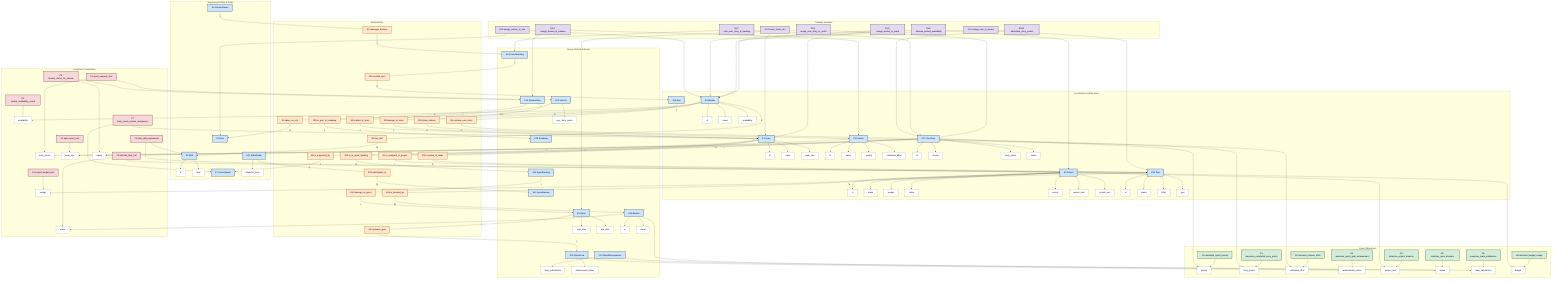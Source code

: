 graph TD
    %% ------------------------------------------
    %% 1. Style & Color Definitions
    %% ------------------------------------------
    classDef entity fill:#cce5ff,stroke:#333,stroke-width:2px,color:#000;
    classDef attribute fill:#ffffff,stroke:#666,stroke-width:1px,color:#000;
    classDef relation fill:#ffe6cc,stroke:#b35900,stroke-width:2px,color:#000;
    classDef goal fill:#d4edda,stroke:#155724,stroke-width:2px,color:#000;
    classDef condition fill:#f8d7da,stroke:#721c24,stroke-width:2px,color:#000;
    classDef dv fill:#e2d9f3,stroke:#493267,stroke-width:2px,color:#000;

    %% ------------------------------------------
    %% 2. Entities and their Attributes
    %% ------------------------------------------
    subgraph "Core Entities & Work Items"
        E0["E0 Project"]:::entity
        E0 --> A0_id["id"]:::attribute
        E0 --> A0_name["name"]:::attribute
        E0 --> A0_budget["budget"]:::attribute
        E0 --> A0_status["status"]:::attribute
        E0 --> A0_priority["priority"]:::attribute
        E0 --> A0_start["project_start"]:::attribute
        E0 --> A0_end["project_end"]:::attribute

        E1["E1 Team"]:::entity
        E1 --> A1_id["id"]:::attribute
        E1 --> A1_name["name"]:::attribute
        E1 --> A1_size["team_size"]:::attribute

        E2["E2 Worker"]:::entity
        E2 --> A2_id["id"]:::attribute
        E2 --> A2_name["name"]:::attribute
        E2 --> A2_availability["availability"]:::attribute

        E3["E3 Feature"]:::entity
        E3 --> A3_id["id"]:::attribute
        E3 --> A3_status["status"]:::attribute
        E3 --> A3_priority["priority"]:::attribute
        E3 --> A3_effort["estimated_effort"]:::attribute

        E16["E16 Epic"]:::entity
        E17["E17 UserStory"]:::entity
        E17 --> A17_id["id"]:::attribute
        E17 --> A17_priority["priority"]:::attribute
        E17 --> A17_sp["story_points"]:::attribute
        E17 --> A17_status["status"]:::attribute
        
        E18["E18 Task"]:::entity
        E18 --> A18_id["id"]:::attribute
        E18 --> A18_status["status"]:::attribute
        E18 --> A18_effort["effort"]:::attribute
        E18 --> A18_type["type"]:::attribute
    end

    subgraph "Supporting Entities & Roles"
        E4["E4 Skill"]:::entity
        E4 --> A4_id["id"]:::attribute
        E4 --> A4_level["level"]:::attribute

        E5["E5 Role"]:::entity
        E6["E6 ProductOwner"]:::entity
        E7["E7 ScrumMaster"]:::entity
        E21["E21 Stakeholder"]:::entity
        E21 --> A21_influence["influence_level"]:::attribute
    end

    subgraph "Scrum Artifacts & Events"
        E8["E8 ProductBacklog"]:::entity
        E9["E9 Sprint"]:::entity
        E9 --> A9_start["start_date"]:::attribute
        E9 --> A9_end["end_date"]:::attribute
        
        E12["E12 SprintReview"]:::entity
        E13["E13 SprintRetrospective"]:::entity
        E13 --> A13_satisfaction["team_satisfaction"]:::attribute
        
        E14["E14 SprintBacklog"]:::entity
        E15["E15 SprintGoal"]:::entity
        E15 --> A15_status["achievement_status"]:::attribute
        
        E20["E20 Blocker"]:::entity
        E20 --> A20_id["id"]:::attribute
        E20 --> A20_status["status"]:::attribute
        
        E22["E22 Velocity"]:::entity
        E22 --> A22_avg["avg._story_points"]:::attribute
        
        E23["E23 ReleasePlan"]:::entity
        E24["E24 Roadmap"]:::entity
    end

    %% ------------------------------------------
    %% 3. Relationships between Entities
    %% ------------------------------------------
    subgraph "Relationships"
        R1["R1 is_assigned_to_project"]:::relation
        E1 -- N --- R1 -- 1 --> E0
        
        R2["R2 belongs_to_team"]:::relation
        E2 -- N --- R2 -- 1 --> E1
        
        R3["R3 has_skill"]:::relation
        E2 -- N --- R3 -- M --> E4
        
        R4["R4 takes_on_role"]:::relation
        E2 -- N --- R4 -- M --> E5
        
        R5["R5 manages_backlog"]:::relation
        E6 -- 1 --- R5 -- 1 --> E8
        
        R6["R6 is_supported_by"]:::relation
        E1 -- 1 --- R6 -- 1 --> E7
        
        R8["R8 contains_epic"]:::relation
        E8 -- 1 --- R8 -- N --> E16
        
        R9["R9 contains_user_story"]:::relation
        E16 -- 1 --- R9 -- N --> E17
        
        R10["R10 consists_of_tasks"]:::relation
        E17 -- 1 --- R10 -- N --> E18
        
        R11["R11 is_in_sprint_backlog"]:::relation
        E17 -- N --- R11 -- M --> E14
        
        R12["R12 belongs_to_sprint"]:::relation
        E14 -- 1 --- R12 -- 1 --> E9
        
        R13["R13 pursues_goal"]:::relation
        E9 -- 1 --- R13 -- 1 --> E15
        
        R16["R16 is_blocked_by"]:::relation
        E18 -- N --- R16 -- M --> E20
        
        R17["R17 participates_in"]:::relation
        E21 -- N --- R17 -- M --> E12
        
        R19["R19 refers_to_team"]:::relation
        E22 -- 1 --- R19 -- 1 --> E1
        
        R20["R20 plans_release"]:::relation
        E23 -- 1 --- R20 -- N --> E3
        
        R21["R21 is_part_of_roadmap"]:::relation
        E23 -- N --- R21 -- 1 --> E24
    end

    %% ------------------------------------------
    %% 4. Goals linked to Entities/Attributes
    %% ------------------------------------------
    subgraph "Goals (Objectives)"
        G0["G0 maximize_sprint_priority"]:::goal
        G0 --> A17_p_G0["priority"]:::attribute
        E17 --> A17_p_G0
        
        G1["G1 maximize_completed_story_points"]:::goal
        G1 --> A17_sp_G1["story_points"]:::attribute
        E17 --> A17_sp_G1
        
        G2["G2 minimize_release_effort"]:::goal
        G2 --> A3_e_G2["estimated_effort"]:::attribute
        E3 --> A3_e_G2
        
        G3["G3 maximize_sprint_goal_achievement"]:::goal
        G3 --> A15_s_G3["achievement_status"]:::attribute
        E15 --> A15_s_G3
        
        G4["G4 minimize_project_duration"]:::goal
        G4 --> A0_end_G4["project_end"]:::attribute
        E0 --> A0_end_G4
        
        G5["G5 minimize_open_blockers"]:::goal
        G5 --> A20_s_G5["status"]:::attribute
        E20 --> A20_s_G5
        
        G6["G6 maximize_team_satisfaction"]:::goal
        G6 --> A13_s_G6["team_satisfaction"]:::attribute
        E13 --> A13_s_G6
        
        G8["G8 minimize_budget_usage"]:::goal
        G8 --> A0_b_G8["budget"]:::attribute
        E0 --> A0_b_G8
    end

    %% ------------------------------------------
    %% 5. Conditions linked to Entities/Attributes
    %% ------------------------------------------
    subgraph "Conditions (Constraints)"
        C0["C0 sprint_capacity_limit"]:::condition
        C0 --> A17_sp_C0["story_points"]:::attribute
        E17 --> A17_sp_C0
        C0 --> E22
        
        C1["C1 project_budget_limit"]:::condition
        C1 --> A0_b_C1["budget"]:::attribute
        E0 --> A0_b_C1
        
        C2["C2 worker_availability_check"]:::condition
        C2 --> A2_a_C2["availability"]:::attribute
        E2 --> A2_a_C2
        
        C3["C3 task_skill_requirement"]:::condition
        C3 --> E4
        C3 --> E18
        
        C4["C4 agile_team_size"]:::condition
        C4 --> A1_s_C4["team_size"]:::attribute
        E1 --> A1_s_C4
        
        C6["C6 blocked_task_halt"]:::condition
        C6 --> A20_s_C6["status"]:::attribute
        E20 --> A20_s_C6
        C6 --> E18
        
        C7["C7 team_scrum_master_assignment"]:::condition
        C7 --> E1
        C7 --> E7
        
        C8["C8 feature_status_for_release"]:::condition
        C8 --> A3_s_C8["status"]:::attribute
        E3 --> A3_s_C8
        C8 --> E23
    end

    %% ------------------------------------------
    %% 6. Decision Variables linked to Entities
    %% ------------------------------------------
    subgraph "Decision Variables"
        DV0["DV0 assign_worker_to_team"]:::dv
        DV0 --> E2
        DV0 --> E1
        
        DV1["DV1 assign_user_story_to_sprint"]:::dv
        DV1 --> E17
        DV1 --> E9
        
        DV2["DV2 assign_task_to_worker"]:::dv
        DV2 --> E18
        DV2 --> E2
        
        DV3["DV3 assign_feature_to_release"]:::dv
        DV3 --> E3
        DV3 --> E23
        
        DV4["DV4 select_team_size"]:::dv
        DV4 --> E1
        
        DV6["DV6 allocate_worker_availability"]:::dv
        DV6 --> E2
        DV6 --> E0

        DV7["DV7 rank_user_story_in_backlog"]:::dv
        DV7 --> E17
        DV7 --> E8
        
        DV9["DV9 assign_worker_to_role"]:::dv
        DV9 --> E2
        DV9 --> E5

        DV11["DV11 determine_story_points"]:::dv
        DV11 --> E17
    end